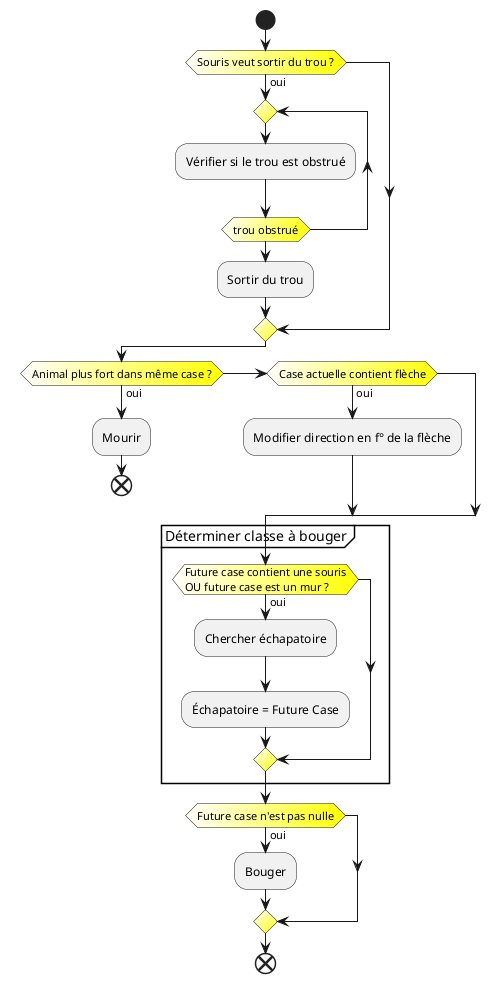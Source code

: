 @startuml

!definelong change_diamong_bg($color)

<style>
diamond {
  BackgroundColor $color
}
</style>

!enddefinelong

change_diamong_bg(White/Yellow)

!definelong t($name)
:$name;
!enddefinelong

start

if (Souris veut sortir du trou ?) then (oui)
    repeat
        t(Vérifier si le trou est obstrué)
    repeat while (trou obstrué)

    t(Sortir du trou)

endif


if (Animal plus fort dans même case ?) then (oui)
    t(Mourir)
    end

else if (Case actuelle contient flèche) then (oui)
        t(Modifier direction en f° de la flèche)
endif

group Déterminer classe à bouger

    if (Future case contient une souris\nOU future case est un mur ?) then (oui)
        t(Chercher échapatoire)
        t(Échapatoire = Future Case)

    endif
end group

if (Future case n'est pas nulle) then (oui)
    t(Bouger)
endif

end

@enduml